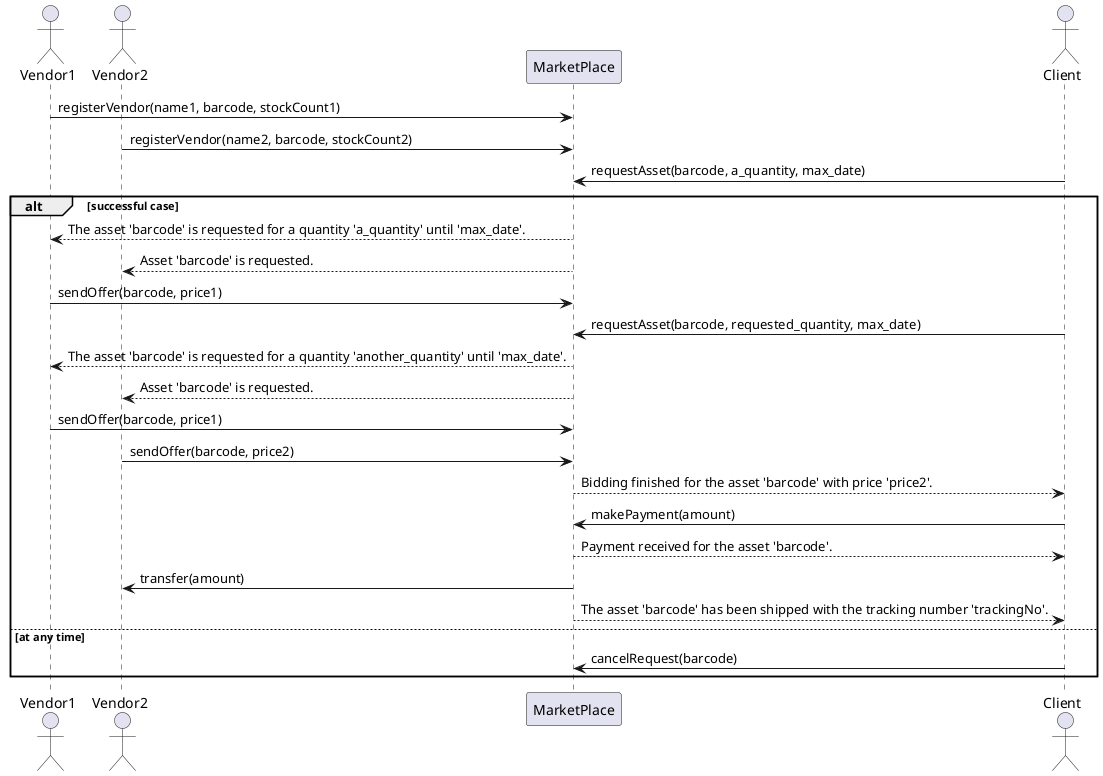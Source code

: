 @startuml
actor Vendor1
actor Vendor2
participant MarketPlace
actor Client

Vendor1->MarketPlace : registerVendor(name1, barcode, stockCount1)
Vendor2->MarketPlace : registerVendor(name2, barcode, stockCount2)
Client->MarketPlace : requestAsset(barcode, a_quantity, max_date)

alt successful case
   MarketPlace-->Vendor1 : The asset 'barcode' is requested for a quantity 'a_quantity' until 'max_date'.
   MarketPlace-->Vendor2 : Asset 'barcode' is requested.
   Vendor1->MarketPlace : sendOffer(barcode, price1)
   Client->MarketPlace : requestAsset(barcode, requested_quantity, max_date)
   MarketPlace-->Vendor1 : The asset 'barcode' is requested for a quantity 'another_quantity' until 'max_date'.
   MarketPlace-->Vendor2 : Asset 'barcode' is requested.
   Vendor1->MarketPlace : sendOffer(barcode, price1)
   Vendor2->MarketPlace : sendOffer(barcode, price2)
   MarketPlace-->Client : Bidding finished for the asset 'barcode' with price 'price2'.
   Client->MarketPlace : makePayment(amount)
   MarketPlace-->Client : Payment received for the asset 'barcode'.
   MarketPlace-> Vendor2: transfer(amount)
   MarketPlace-->Client : The asset 'barcode' has been shipped with the tracking number 'trackingNo'.
else at any time
   Client->MarketPlace : cancelRequest(barcode)
end
@enduml
